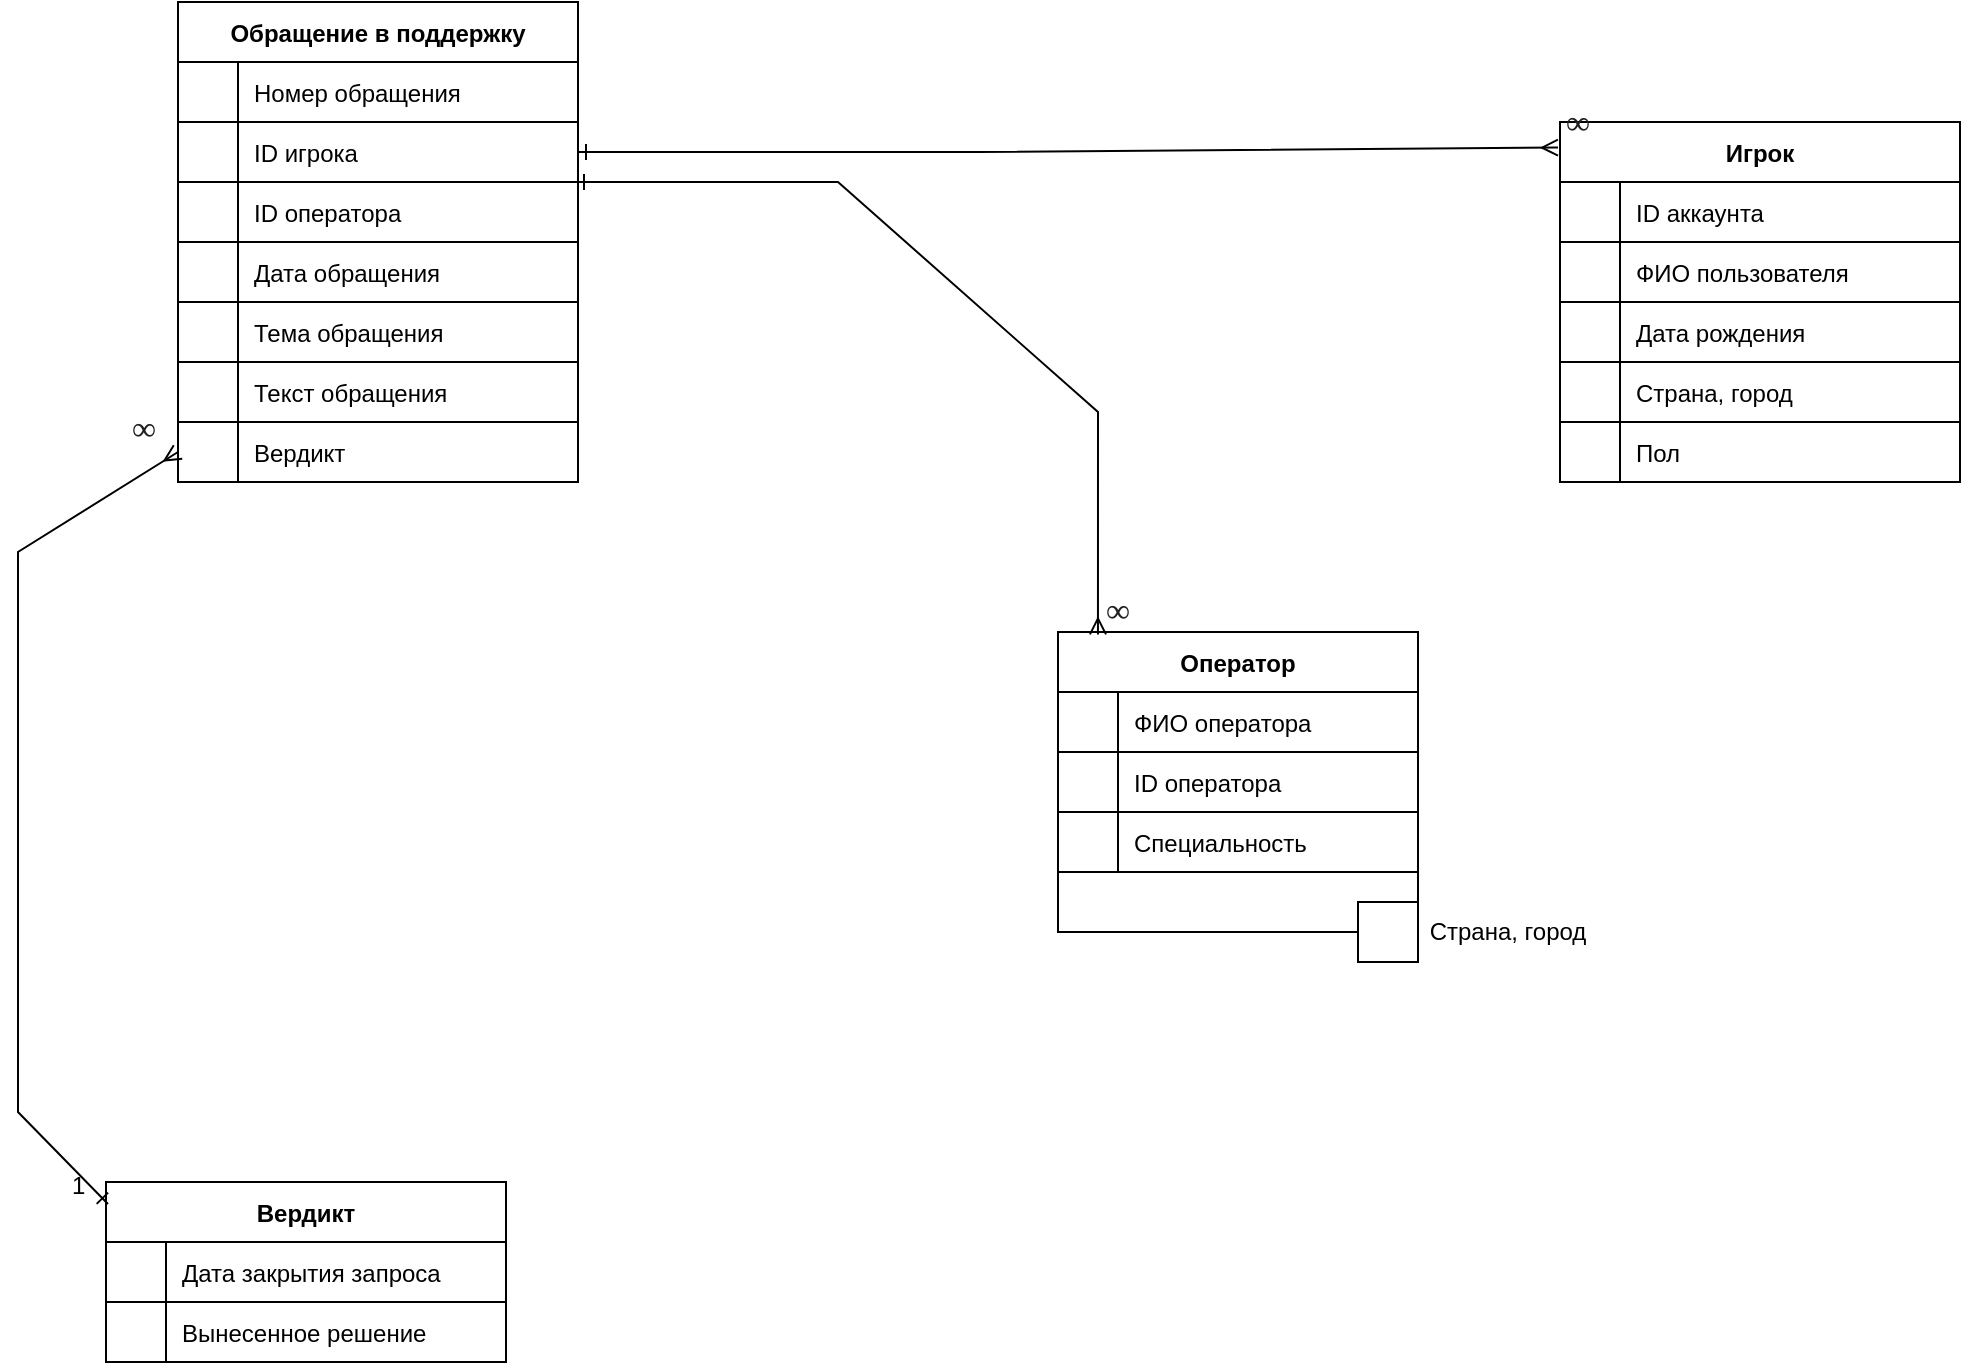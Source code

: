 <mxfile version="20.7.4" type="github">
  <diagram id="JGiZwVs_J_dFb-gfyg0E" name="Страница 1">
    <mxGraphModel dx="1386" dy="791" grid="1" gridSize="10" guides="1" tooltips="1" connect="1" arrows="1" fold="1" page="1" pageScale="1" pageWidth="827" pageHeight="1169" math="0" shadow="0">
      <root>
        <mxCell id="0" />
        <mxCell id="1" parent="0" />
        <mxCell id="j2ctVzQSkx7qdRX2qJBp-1" value="Оператор" style="shape=table;startSize=30;container=1;collapsible=1;childLayout=tableLayout;fixedRows=1;rowLines=0;fontStyle=1;align=center;resizeLast=1;" parent="1" vertex="1">
          <mxGeometry x="890" y="1055" width="180" height="150" as="geometry" />
        </mxCell>
        <mxCell id="j2ctVzQSkx7qdRX2qJBp-5" value="" style="shape=tableRow;horizontal=0;startSize=0;swimlaneHead=0;swimlaneBody=0;fillColor=none;collapsible=0;dropTarget=0;points=[[0,0.5],[1,0.5]];portConstraint=eastwest;top=0;left=0;right=0;bottom=1;" parent="j2ctVzQSkx7qdRX2qJBp-1" vertex="1">
          <mxGeometry y="30" width="180" height="30" as="geometry" />
        </mxCell>
        <mxCell id="j2ctVzQSkx7qdRX2qJBp-6" value="" style="shape=partialRectangle;connectable=0;fillColor=none;top=0;left=0;bottom=0;right=0;fontStyle=1;overflow=hidden;" parent="j2ctVzQSkx7qdRX2qJBp-5" vertex="1">
          <mxGeometry width="30" height="30" as="geometry">
            <mxRectangle width="30" height="30" as="alternateBounds" />
          </mxGeometry>
        </mxCell>
        <mxCell id="j2ctVzQSkx7qdRX2qJBp-7" value="ФИО оператора" style="shape=partialRectangle;connectable=0;fillColor=none;top=0;left=0;bottom=0;right=0;align=left;spacingLeft=6;fontStyle=0;overflow=hidden;" parent="j2ctVzQSkx7qdRX2qJBp-5" vertex="1">
          <mxGeometry x="30" width="150" height="30" as="geometry">
            <mxRectangle width="150" height="30" as="alternateBounds" />
          </mxGeometry>
        </mxCell>
        <mxCell id="j2ctVzQSkx7qdRX2qJBp-8" value="" style="shape=tableRow;horizontal=0;startSize=0;swimlaneHead=0;swimlaneBody=0;fillColor=none;collapsible=0;dropTarget=0;points=[[0,0.5],[1,0.5]];portConstraint=eastwest;top=0;left=0;right=0;bottom=1;" parent="j2ctVzQSkx7qdRX2qJBp-1" vertex="1">
          <mxGeometry y="60" width="180" height="30" as="geometry" />
        </mxCell>
        <mxCell id="j2ctVzQSkx7qdRX2qJBp-9" value="" style="shape=partialRectangle;connectable=0;fillColor=none;top=0;left=0;bottom=0;right=0;fontStyle=1;overflow=hidden;" parent="j2ctVzQSkx7qdRX2qJBp-8" vertex="1">
          <mxGeometry width="30" height="30" as="geometry">
            <mxRectangle width="30" height="30" as="alternateBounds" />
          </mxGeometry>
        </mxCell>
        <mxCell id="j2ctVzQSkx7qdRX2qJBp-10" value="ID оператора" style="shape=partialRectangle;connectable=0;fillColor=none;top=0;left=0;bottom=0;right=0;align=left;spacingLeft=6;fontStyle=0;overflow=hidden;" parent="j2ctVzQSkx7qdRX2qJBp-8" vertex="1">
          <mxGeometry x="30" width="150" height="30" as="geometry">
            <mxRectangle width="150" height="30" as="alternateBounds" />
          </mxGeometry>
        </mxCell>
        <mxCell id="j2ctVzQSkx7qdRX2qJBp-11" value="" style="shape=tableRow;horizontal=0;startSize=0;swimlaneHead=0;swimlaneBody=0;fillColor=none;collapsible=0;dropTarget=0;points=[[0,0.5],[1,0.5]];portConstraint=eastwest;top=0;left=0;right=0;bottom=1;" parent="j2ctVzQSkx7qdRX2qJBp-1" vertex="1">
          <mxGeometry y="90" width="180" height="30" as="geometry" />
        </mxCell>
        <mxCell id="j2ctVzQSkx7qdRX2qJBp-12" value="" style="shape=partialRectangle;connectable=0;fillColor=none;top=0;left=0;bottom=0;right=0;fontStyle=1;overflow=hidden;" parent="j2ctVzQSkx7qdRX2qJBp-11" vertex="1">
          <mxGeometry width="30" height="30" as="geometry">
            <mxRectangle width="30" height="30" as="alternateBounds" />
          </mxGeometry>
        </mxCell>
        <mxCell id="j2ctVzQSkx7qdRX2qJBp-13" value="Специальность" style="shape=partialRectangle;connectable=0;fillColor=none;top=0;left=0;bottom=0;right=0;align=left;spacingLeft=6;fontStyle=0;overflow=hidden;" parent="j2ctVzQSkx7qdRX2qJBp-11" vertex="1">
          <mxGeometry x="30" width="150" height="30" as="geometry">
            <mxRectangle width="150" height="30" as="alternateBounds" />
          </mxGeometry>
        </mxCell>
        <mxCell id="j2ctVzQSkx7qdRX2qJBp-14" value="Игрок" style="shape=table;startSize=30;container=1;collapsible=1;childLayout=tableLayout;fixedRows=1;rowLines=0;fontStyle=1;align=center;resizeLast=1;" parent="1" vertex="1">
          <mxGeometry x="1141" y="800" width="200" height="180" as="geometry" />
        </mxCell>
        <mxCell id="j2ctVzQSkx7qdRX2qJBp-18" value="" style="shape=tableRow;horizontal=0;startSize=0;swimlaneHead=0;swimlaneBody=0;fillColor=none;collapsible=0;dropTarget=0;points=[[0,0.5],[1,0.5]];portConstraint=eastwest;top=0;left=0;right=0;bottom=1;" parent="j2ctVzQSkx7qdRX2qJBp-14" vertex="1">
          <mxGeometry y="30" width="200" height="30" as="geometry" />
        </mxCell>
        <mxCell id="j2ctVzQSkx7qdRX2qJBp-19" value="" style="shape=partialRectangle;connectable=0;fillColor=none;top=0;left=0;bottom=0;right=0;fontStyle=1;overflow=hidden;" parent="j2ctVzQSkx7qdRX2qJBp-18" vertex="1">
          <mxGeometry width="30" height="30" as="geometry">
            <mxRectangle width="30" height="30" as="alternateBounds" />
          </mxGeometry>
        </mxCell>
        <mxCell id="j2ctVzQSkx7qdRX2qJBp-20" value="ID аккаунта" style="shape=partialRectangle;connectable=0;fillColor=none;top=0;left=0;bottom=0;right=0;align=left;spacingLeft=6;fontStyle=0;overflow=hidden;" parent="j2ctVzQSkx7qdRX2qJBp-18" vertex="1">
          <mxGeometry x="30" width="170" height="30" as="geometry">
            <mxRectangle width="170" height="30" as="alternateBounds" />
          </mxGeometry>
        </mxCell>
        <mxCell id="j2ctVzQSkx7qdRX2qJBp-21" value="" style="shape=tableRow;horizontal=0;startSize=0;swimlaneHead=0;swimlaneBody=0;fillColor=none;collapsible=0;dropTarget=0;points=[[0,0.5],[1,0.5]];portConstraint=eastwest;top=0;left=0;right=0;bottom=1;" parent="j2ctVzQSkx7qdRX2qJBp-14" vertex="1">
          <mxGeometry y="60" width="200" height="30" as="geometry" />
        </mxCell>
        <mxCell id="j2ctVzQSkx7qdRX2qJBp-22" value="" style="shape=partialRectangle;connectable=0;fillColor=none;top=0;left=0;bottom=0;right=0;fontStyle=1;overflow=hidden;" parent="j2ctVzQSkx7qdRX2qJBp-21" vertex="1">
          <mxGeometry width="30" height="30" as="geometry">
            <mxRectangle width="30" height="30" as="alternateBounds" />
          </mxGeometry>
        </mxCell>
        <mxCell id="j2ctVzQSkx7qdRX2qJBp-23" value="ФИО пользователя" style="shape=partialRectangle;connectable=0;fillColor=none;top=0;left=0;bottom=0;right=0;align=left;spacingLeft=6;fontStyle=0;overflow=hidden;" parent="j2ctVzQSkx7qdRX2qJBp-21" vertex="1">
          <mxGeometry x="30" width="170" height="30" as="geometry">
            <mxRectangle width="170" height="30" as="alternateBounds" />
          </mxGeometry>
        </mxCell>
        <mxCell id="j2ctVzQSkx7qdRX2qJBp-24" value="" style="shape=tableRow;horizontal=0;startSize=0;swimlaneHead=0;swimlaneBody=0;fillColor=none;collapsible=0;dropTarget=0;points=[[0,0.5],[1,0.5]];portConstraint=eastwest;top=0;left=0;right=0;bottom=1;" parent="j2ctVzQSkx7qdRX2qJBp-14" vertex="1">
          <mxGeometry y="90" width="200" height="30" as="geometry" />
        </mxCell>
        <mxCell id="j2ctVzQSkx7qdRX2qJBp-25" value="" style="shape=partialRectangle;connectable=0;fillColor=none;top=0;left=0;bottom=0;right=0;fontStyle=1;overflow=hidden;" parent="j2ctVzQSkx7qdRX2qJBp-24" vertex="1">
          <mxGeometry width="30" height="30" as="geometry">
            <mxRectangle width="30" height="30" as="alternateBounds" />
          </mxGeometry>
        </mxCell>
        <mxCell id="j2ctVzQSkx7qdRX2qJBp-26" value="Дата рождения" style="shape=partialRectangle;connectable=0;fillColor=none;top=0;left=0;bottom=0;right=0;align=left;spacingLeft=6;fontStyle=0;overflow=hidden;" parent="j2ctVzQSkx7qdRX2qJBp-24" vertex="1">
          <mxGeometry x="30" width="170" height="30" as="geometry">
            <mxRectangle width="170" height="30" as="alternateBounds" />
          </mxGeometry>
        </mxCell>
        <mxCell id="j2ctVzQSkx7qdRX2qJBp-27" value="" style="shape=tableRow;horizontal=0;startSize=0;swimlaneHead=0;swimlaneBody=0;fillColor=none;collapsible=0;dropTarget=0;points=[[0,0.5],[1,0.5]];portConstraint=eastwest;top=0;left=0;right=0;bottom=1;" parent="j2ctVzQSkx7qdRX2qJBp-14" vertex="1">
          <mxGeometry y="120" width="200" height="30" as="geometry" />
        </mxCell>
        <mxCell id="j2ctVzQSkx7qdRX2qJBp-28" value="" style="shape=partialRectangle;connectable=0;fillColor=none;top=0;left=0;bottom=0;right=0;fontStyle=1;overflow=hidden;" parent="j2ctVzQSkx7qdRX2qJBp-27" vertex="1">
          <mxGeometry width="30" height="30" as="geometry">
            <mxRectangle width="30" height="30" as="alternateBounds" />
          </mxGeometry>
        </mxCell>
        <mxCell id="j2ctVzQSkx7qdRX2qJBp-29" value="Страна, город" style="shape=partialRectangle;connectable=0;fillColor=none;top=0;left=0;bottom=0;right=0;align=left;spacingLeft=6;fontStyle=0;overflow=hidden;" parent="j2ctVzQSkx7qdRX2qJBp-27" vertex="1">
          <mxGeometry x="30" width="170" height="30" as="geometry">
            <mxRectangle width="170" height="30" as="alternateBounds" />
          </mxGeometry>
        </mxCell>
        <mxCell id="j2ctVzQSkx7qdRX2qJBp-30" value="" style="shape=tableRow;horizontal=0;startSize=0;swimlaneHead=0;swimlaneBody=0;fillColor=none;collapsible=0;dropTarget=0;points=[[0,0.5],[1,0.5]];portConstraint=eastwest;top=0;left=0;right=0;bottom=1;" parent="j2ctVzQSkx7qdRX2qJBp-14" vertex="1">
          <mxGeometry y="150" width="200" height="30" as="geometry" />
        </mxCell>
        <mxCell id="j2ctVzQSkx7qdRX2qJBp-31" value="" style="shape=partialRectangle;connectable=0;fillColor=none;top=0;left=0;bottom=0;right=0;fontStyle=1;overflow=hidden;" parent="j2ctVzQSkx7qdRX2qJBp-30" vertex="1">
          <mxGeometry width="30" height="30" as="geometry">
            <mxRectangle width="30" height="30" as="alternateBounds" />
          </mxGeometry>
        </mxCell>
        <mxCell id="j2ctVzQSkx7qdRX2qJBp-32" value="Пол" style="shape=partialRectangle;connectable=0;fillColor=none;top=0;left=0;bottom=0;right=0;align=left;spacingLeft=6;fontStyle=0;overflow=hidden;" parent="j2ctVzQSkx7qdRX2qJBp-30" vertex="1">
          <mxGeometry x="30" width="170" height="30" as="geometry">
            <mxRectangle width="170" height="30" as="alternateBounds" />
          </mxGeometry>
        </mxCell>
        <mxCell id="j2ctVzQSkx7qdRX2qJBp-36" value="Обращение в поддержку" style="shape=table;startSize=30;container=1;collapsible=1;childLayout=tableLayout;fixedRows=1;rowLines=0;fontStyle=1;align=center;resizeLast=1;" parent="1" vertex="1">
          <mxGeometry x="450" y="740" width="200" height="240" as="geometry" />
        </mxCell>
        <mxCell id="j2ctVzQSkx7qdRX2qJBp-40" value="" style="shape=tableRow;horizontal=0;startSize=0;swimlaneHead=0;swimlaneBody=0;fillColor=none;collapsible=0;dropTarget=0;points=[[0,0.5],[1,0.5]];portConstraint=eastwest;top=0;left=0;right=0;bottom=1;" parent="j2ctVzQSkx7qdRX2qJBp-36" vertex="1">
          <mxGeometry y="30" width="200" height="30" as="geometry" />
        </mxCell>
        <mxCell id="j2ctVzQSkx7qdRX2qJBp-41" value="" style="shape=partialRectangle;connectable=0;fillColor=none;top=0;left=0;bottom=0;right=0;fontStyle=1;overflow=hidden;" parent="j2ctVzQSkx7qdRX2qJBp-40" vertex="1">
          <mxGeometry width="30" height="30" as="geometry">
            <mxRectangle width="30" height="30" as="alternateBounds" />
          </mxGeometry>
        </mxCell>
        <mxCell id="j2ctVzQSkx7qdRX2qJBp-42" value="Номер обращения" style="shape=partialRectangle;connectable=0;fillColor=none;top=0;left=0;bottom=0;right=0;align=left;spacingLeft=6;fontStyle=0;overflow=hidden;" parent="j2ctVzQSkx7qdRX2qJBp-40" vertex="1">
          <mxGeometry x="30" width="170" height="30" as="geometry">
            <mxRectangle width="170" height="30" as="alternateBounds" />
          </mxGeometry>
        </mxCell>
        <mxCell id="j2ctVzQSkx7qdRX2qJBp-43" value="" style="shape=tableRow;horizontal=0;startSize=0;swimlaneHead=0;swimlaneBody=0;fillColor=none;collapsible=0;dropTarget=0;points=[[0,0.5],[1,0.5]];portConstraint=eastwest;top=0;left=0;right=0;bottom=1;" parent="j2ctVzQSkx7qdRX2qJBp-36" vertex="1">
          <mxGeometry y="60" width="200" height="30" as="geometry" />
        </mxCell>
        <mxCell id="j2ctVzQSkx7qdRX2qJBp-44" value="" style="shape=partialRectangle;connectable=0;fillColor=none;top=0;left=0;bottom=0;right=0;fontStyle=1;overflow=hidden;" parent="j2ctVzQSkx7qdRX2qJBp-43" vertex="1">
          <mxGeometry width="30" height="30" as="geometry">
            <mxRectangle width="30" height="30" as="alternateBounds" />
          </mxGeometry>
        </mxCell>
        <mxCell id="j2ctVzQSkx7qdRX2qJBp-45" value="ID игрока" style="shape=partialRectangle;connectable=0;fillColor=none;top=0;left=0;bottom=0;right=0;align=left;spacingLeft=6;fontStyle=0;overflow=hidden;" parent="j2ctVzQSkx7qdRX2qJBp-43" vertex="1">
          <mxGeometry x="30" width="170" height="30" as="geometry">
            <mxRectangle width="170" height="30" as="alternateBounds" />
          </mxGeometry>
        </mxCell>
        <mxCell id="j2ctVzQSkx7qdRX2qJBp-46" value="" style="shape=tableRow;horizontal=0;startSize=0;swimlaneHead=0;swimlaneBody=0;fillColor=none;collapsible=0;dropTarget=0;points=[[0,0.5],[1,0.5]];portConstraint=eastwest;top=0;left=0;right=0;bottom=1;" parent="j2ctVzQSkx7qdRX2qJBp-36" vertex="1">
          <mxGeometry y="90" width="200" height="30" as="geometry" />
        </mxCell>
        <mxCell id="j2ctVzQSkx7qdRX2qJBp-47" value="" style="shape=partialRectangle;connectable=0;fillColor=none;top=0;left=0;bottom=0;right=0;fontStyle=1;overflow=hidden;" parent="j2ctVzQSkx7qdRX2qJBp-46" vertex="1">
          <mxGeometry width="30" height="30" as="geometry">
            <mxRectangle width="30" height="30" as="alternateBounds" />
          </mxGeometry>
        </mxCell>
        <mxCell id="j2ctVzQSkx7qdRX2qJBp-48" value="ID оператора" style="shape=partialRectangle;connectable=0;fillColor=none;top=0;left=0;bottom=0;right=0;align=left;spacingLeft=6;fontStyle=0;overflow=hidden;" parent="j2ctVzQSkx7qdRX2qJBp-46" vertex="1">
          <mxGeometry x="30" width="170" height="30" as="geometry">
            <mxRectangle width="170" height="30" as="alternateBounds" />
          </mxGeometry>
        </mxCell>
        <mxCell id="j2ctVzQSkx7qdRX2qJBp-49" value="" style="shape=tableRow;horizontal=0;startSize=0;swimlaneHead=0;swimlaneBody=0;fillColor=none;collapsible=0;dropTarget=0;points=[[0,0.5],[1,0.5]];portConstraint=eastwest;top=0;left=0;right=0;bottom=1;" parent="j2ctVzQSkx7qdRX2qJBp-36" vertex="1">
          <mxGeometry y="120" width="200" height="30" as="geometry" />
        </mxCell>
        <mxCell id="j2ctVzQSkx7qdRX2qJBp-50" value="" style="shape=partialRectangle;connectable=0;fillColor=none;top=0;left=0;bottom=0;right=0;fontStyle=1;overflow=hidden;" parent="j2ctVzQSkx7qdRX2qJBp-49" vertex="1">
          <mxGeometry width="30" height="30" as="geometry">
            <mxRectangle width="30" height="30" as="alternateBounds" />
          </mxGeometry>
        </mxCell>
        <mxCell id="j2ctVzQSkx7qdRX2qJBp-51" value="Дата обращения" style="shape=partialRectangle;connectable=0;fillColor=none;top=0;left=0;bottom=0;right=0;align=left;spacingLeft=6;fontStyle=0;overflow=hidden;" parent="j2ctVzQSkx7qdRX2qJBp-49" vertex="1">
          <mxGeometry x="30" width="170" height="30" as="geometry">
            <mxRectangle width="170" height="30" as="alternateBounds" />
          </mxGeometry>
        </mxCell>
        <mxCell id="j2ctVzQSkx7qdRX2qJBp-52" value="" style="shape=tableRow;horizontal=0;startSize=0;swimlaneHead=0;swimlaneBody=0;fillColor=none;collapsible=0;dropTarget=0;points=[[0,0.5],[1,0.5]];portConstraint=eastwest;top=0;left=0;right=0;bottom=1;" parent="j2ctVzQSkx7qdRX2qJBp-36" vertex="1">
          <mxGeometry y="150" width="200" height="30" as="geometry" />
        </mxCell>
        <mxCell id="j2ctVzQSkx7qdRX2qJBp-53" value="" style="shape=partialRectangle;connectable=0;fillColor=none;top=0;left=0;bottom=0;right=0;fontStyle=1;overflow=hidden;" parent="j2ctVzQSkx7qdRX2qJBp-52" vertex="1">
          <mxGeometry width="30" height="30" as="geometry">
            <mxRectangle width="30" height="30" as="alternateBounds" />
          </mxGeometry>
        </mxCell>
        <mxCell id="j2ctVzQSkx7qdRX2qJBp-54" value="Тема обращения" style="shape=partialRectangle;connectable=0;fillColor=none;top=0;left=0;bottom=0;right=0;align=left;spacingLeft=6;fontStyle=0;overflow=hidden;" parent="j2ctVzQSkx7qdRX2qJBp-52" vertex="1">
          <mxGeometry x="30" width="170" height="30" as="geometry">
            <mxRectangle width="170" height="30" as="alternateBounds" />
          </mxGeometry>
        </mxCell>
        <mxCell id="j2ctVzQSkx7qdRX2qJBp-55" value="" style="shape=tableRow;horizontal=0;startSize=0;swimlaneHead=0;swimlaneBody=0;fillColor=none;collapsible=0;dropTarget=0;points=[[0,0.5],[1,0.5]];portConstraint=eastwest;top=0;left=0;right=0;bottom=1;" parent="j2ctVzQSkx7qdRX2qJBp-36" vertex="1">
          <mxGeometry y="180" width="200" height="30" as="geometry" />
        </mxCell>
        <mxCell id="j2ctVzQSkx7qdRX2qJBp-56" value="" style="shape=partialRectangle;connectable=0;fillColor=none;top=0;left=0;bottom=0;right=0;fontStyle=1;overflow=hidden;" parent="j2ctVzQSkx7qdRX2qJBp-55" vertex="1">
          <mxGeometry width="30" height="30" as="geometry">
            <mxRectangle width="30" height="30" as="alternateBounds" />
          </mxGeometry>
        </mxCell>
        <mxCell id="j2ctVzQSkx7qdRX2qJBp-57" value="Текст обращения" style="shape=partialRectangle;connectable=0;fillColor=none;top=0;left=0;bottom=0;right=0;align=left;spacingLeft=6;fontStyle=0;overflow=hidden;" parent="j2ctVzQSkx7qdRX2qJBp-55" vertex="1">
          <mxGeometry x="30" width="170" height="30" as="geometry">
            <mxRectangle width="170" height="30" as="alternateBounds" />
          </mxGeometry>
        </mxCell>
        <mxCell id="j2ctVzQSkx7qdRX2qJBp-61" value="" style="shape=tableRow;horizontal=0;startSize=0;swimlaneHead=0;swimlaneBody=0;fillColor=none;collapsible=0;dropTarget=0;points=[[0,0.5],[1,0.5]];portConstraint=eastwest;top=0;left=0;right=0;bottom=1;" parent="j2ctVzQSkx7qdRX2qJBp-36" vertex="1">
          <mxGeometry y="210" width="200" height="30" as="geometry" />
        </mxCell>
        <mxCell id="j2ctVzQSkx7qdRX2qJBp-62" value="" style="shape=partialRectangle;connectable=0;fillColor=none;top=0;left=0;bottom=0;right=0;fontStyle=1;overflow=hidden;" parent="j2ctVzQSkx7qdRX2qJBp-61" vertex="1">
          <mxGeometry width="30" height="30" as="geometry">
            <mxRectangle width="30" height="30" as="alternateBounds" />
          </mxGeometry>
        </mxCell>
        <mxCell id="j2ctVzQSkx7qdRX2qJBp-63" value="Вердикт" style="shape=partialRectangle;connectable=0;fillColor=none;top=0;left=0;bottom=0;right=0;align=left;spacingLeft=6;fontStyle=0;overflow=hidden;" parent="j2ctVzQSkx7qdRX2qJBp-61" vertex="1">
          <mxGeometry x="30" width="170" height="30" as="geometry">
            <mxRectangle width="170" height="30" as="alternateBounds" />
          </mxGeometry>
        </mxCell>
        <mxCell id="j2ctVzQSkx7qdRX2qJBp-64" value="Вердикт" style="shape=table;startSize=30;container=1;collapsible=1;childLayout=tableLayout;fixedRows=1;rowLines=0;fontStyle=1;align=center;resizeLast=1;" parent="1" vertex="1">
          <mxGeometry x="414" y="1330" width="200" height="90" as="geometry" />
        </mxCell>
        <mxCell id="j2ctVzQSkx7qdRX2qJBp-68" value="" style="shape=tableRow;horizontal=0;startSize=0;swimlaneHead=0;swimlaneBody=0;fillColor=none;collapsible=0;dropTarget=0;points=[[0,0.5],[1,0.5]];portConstraint=eastwest;top=0;left=0;right=0;bottom=1;" parent="j2ctVzQSkx7qdRX2qJBp-64" vertex="1">
          <mxGeometry y="30" width="200" height="30" as="geometry" />
        </mxCell>
        <mxCell id="j2ctVzQSkx7qdRX2qJBp-69" value="" style="shape=partialRectangle;connectable=0;fillColor=none;top=0;left=0;bottom=0;right=0;fontStyle=1;overflow=hidden;" parent="j2ctVzQSkx7qdRX2qJBp-68" vertex="1">
          <mxGeometry width="30" height="30" as="geometry">
            <mxRectangle width="30" height="30" as="alternateBounds" />
          </mxGeometry>
        </mxCell>
        <mxCell id="j2ctVzQSkx7qdRX2qJBp-70" value="Дата закрытия запроса" style="shape=partialRectangle;connectable=0;fillColor=none;top=0;left=0;bottom=0;right=0;align=left;spacingLeft=6;fontStyle=0;overflow=hidden;" parent="j2ctVzQSkx7qdRX2qJBp-68" vertex="1">
          <mxGeometry x="30" width="170" height="30" as="geometry">
            <mxRectangle width="170" height="30" as="alternateBounds" />
          </mxGeometry>
        </mxCell>
        <mxCell id="j2ctVzQSkx7qdRX2qJBp-71" value="" style="shape=tableRow;horizontal=0;startSize=0;swimlaneHead=0;swimlaneBody=0;fillColor=none;collapsible=0;dropTarget=0;points=[[0,0.5],[1,0.5]];portConstraint=eastwest;top=0;left=0;right=0;bottom=1;" parent="j2ctVzQSkx7qdRX2qJBp-64" vertex="1">
          <mxGeometry y="60" width="200" height="30" as="geometry" />
        </mxCell>
        <mxCell id="j2ctVzQSkx7qdRX2qJBp-72" value="" style="shape=partialRectangle;connectable=0;fillColor=none;top=0;left=0;bottom=0;right=0;fontStyle=1;overflow=hidden;" parent="j2ctVzQSkx7qdRX2qJBp-71" vertex="1">
          <mxGeometry width="30" height="30" as="geometry">
            <mxRectangle width="30" height="30" as="alternateBounds" />
          </mxGeometry>
        </mxCell>
        <mxCell id="j2ctVzQSkx7qdRX2qJBp-73" value="Вынесенное решение" style="shape=partialRectangle;connectable=0;fillColor=none;top=0;left=0;bottom=0;right=0;align=left;spacingLeft=6;fontStyle=0;overflow=hidden;" parent="j2ctVzQSkx7qdRX2qJBp-71" vertex="1">
          <mxGeometry x="30" width="170" height="30" as="geometry">
            <mxRectangle width="170" height="30" as="alternateBounds" />
          </mxGeometry>
        </mxCell>
        <mxCell id="j2ctVzQSkx7qdRX2qJBp-74" value="" style="endArrow=ERmany;html=1;rounded=0;startArrow=ERone;startFill=0;endFill=0;exitX=1;exitY=0.5;exitDx=0;exitDy=0;entryX=-0.005;entryY=0.071;entryDx=0;entryDy=0;entryPerimeter=0;" parent="1" source="j2ctVzQSkx7qdRX2qJBp-43" target="j2ctVzQSkx7qdRX2qJBp-14" edge="1">
          <mxGeometry relative="1" as="geometry">
            <mxPoint x="600" y="1100" as="sourcePoint" />
            <mxPoint x="1140" y="760" as="targetPoint" />
            <Array as="points">
              <mxPoint x="730" y="815" />
              <mxPoint x="850" y="815" />
            </Array>
          </mxGeometry>
        </mxCell>
        <mxCell id="j2ctVzQSkx7qdRX2qJBp-76" value="&lt;span style=&quot;color: rgb(32, 33, 34); font-family: times, serif, &amp;quot;palatino linotype&amp;quot;, &amp;quot;new athena unicode&amp;quot;, athena, gentium, code2000; font-size: 16.8px; text-align: start;&quot;&gt;∞&lt;/span&gt;" style="resizable=0;html=1;align=right;verticalAlign=bottom;" parent="j2ctVzQSkx7qdRX2qJBp-74" connectable="0" vertex="1">
          <mxGeometry x="1" relative="1" as="geometry">
            <mxPoint x="17" as="offset" />
          </mxGeometry>
        </mxCell>
        <mxCell id="j2ctVzQSkx7qdRX2qJBp-77" value="" style="endArrow=ERmany;html=1;rounded=0;startArrow=ERone;startFill=0;endFill=0;exitX=0.995;exitY=0;exitDx=0;exitDy=0;entryX=0.111;entryY=0.008;entryDx=0;entryDy=0;entryPerimeter=0;exitPerimeter=0;" parent="1" source="j2ctVzQSkx7qdRX2qJBp-46" target="j2ctVzQSkx7qdRX2qJBp-1" edge="1">
          <mxGeometry relative="1" as="geometry">
            <mxPoint x="500" y="830" as="sourcePoint" />
            <mxPoint x="880" y="1025" as="targetPoint" />
            <Array as="points">
              <mxPoint x="780" y="830" />
              <mxPoint x="910" y="945" />
            </Array>
          </mxGeometry>
        </mxCell>
        <mxCell id="j2ctVzQSkx7qdRX2qJBp-79" value="&lt;span style=&quot;color: rgb(32, 33, 34); font-family: times, serif, &amp;quot;palatino linotype&amp;quot;, &amp;quot;new athena unicode&amp;quot;, athena, gentium, code2000; font-size: 16.8px; text-align: start;&quot;&gt;∞&lt;/span&gt;" style="resizable=0;html=1;align=right;verticalAlign=bottom;" parent="j2ctVzQSkx7qdRX2qJBp-77" connectable="0" vertex="1">
          <mxGeometry x="1" relative="1" as="geometry">
            <mxPoint x="17" as="offset" />
          </mxGeometry>
        </mxCell>
        <mxCell id="j2ctVzQSkx7qdRX2qJBp-80" value="" style="endArrow=ERmany;html=1;rounded=0;startArrow=ERone;startFill=0;endFill=0;entryX=0;entryY=0.5;entryDx=0;entryDy=0;exitX=0.005;exitY=0.122;exitDx=0;exitDy=0;exitPerimeter=0;" parent="1" source="j2ctVzQSkx7qdRX2qJBp-64" target="j2ctVzQSkx7qdRX2qJBp-61" edge="1">
          <mxGeometry relative="1" as="geometry">
            <mxPoint x="450" y="1280" as="sourcePoint" />
            <mxPoint x="632.6" y="1206.08" as="targetPoint" />
            <Array as="points">
              <mxPoint x="370" y="1295" />
              <mxPoint x="370" y="1015" />
            </Array>
          </mxGeometry>
        </mxCell>
        <mxCell id="j2ctVzQSkx7qdRX2qJBp-81" value="1" style="resizable=0;html=1;align=left;verticalAlign=bottom;" parent="j2ctVzQSkx7qdRX2qJBp-80" connectable="0" vertex="1">
          <mxGeometry x="-1" relative="1" as="geometry">
            <mxPoint x="-20" as="offset" />
          </mxGeometry>
        </mxCell>
        <mxCell id="j2ctVzQSkx7qdRX2qJBp-82" value="&lt;span style=&quot;color: rgb(32, 33, 34); font-family: times, serif, &amp;quot;palatino linotype&amp;quot;, &amp;quot;new athena unicode&amp;quot;, athena, gentium, code2000; font-size: 16.8px; text-align: start;&quot;&gt;∞&lt;/span&gt;" style="resizable=0;html=1;align=right;verticalAlign=bottom;" parent="j2ctVzQSkx7qdRX2qJBp-80" connectable="0" vertex="1">
          <mxGeometry x="1" relative="1" as="geometry">
            <mxPoint x="-10" as="offset" />
          </mxGeometry>
        </mxCell>
        <mxCell id="j2ctVzQSkx7qdRX2qJBp-165" value="" style="shape=partialRectangle;connectable=0;top=1;left=1;bottom=1;right=1;fontStyle=1;overflow=hidden;perimeterSpacing=1;" parent="1" vertex="1">
          <mxGeometry x="1040" y="1190" width="30" height="30" as="geometry">
            <mxRectangle width="30" height="30" as="alternateBounds" />
          </mxGeometry>
        </mxCell>
        <mxCell id="j2ctVzQSkx7qdRX2qJBp-166" value="&lt;div style=&quot;text-align: left;&quot;&gt;&lt;span style=&quot;background-color: initial;&quot;&gt;Страна, город&lt;/span&gt;&lt;/div&gt;" style="text;html=1;strokeColor=none;fillColor=none;align=center;verticalAlign=middle;whiteSpace=wrap;rounded=0;" parent="1" vertex="1">
          <mxGeometry x="1070" y="1190" width="90" height="30" as="geometry" />
        </mxCell>
      </root>
    </mxGraphModel>
  </diagram>
</mxfile>
